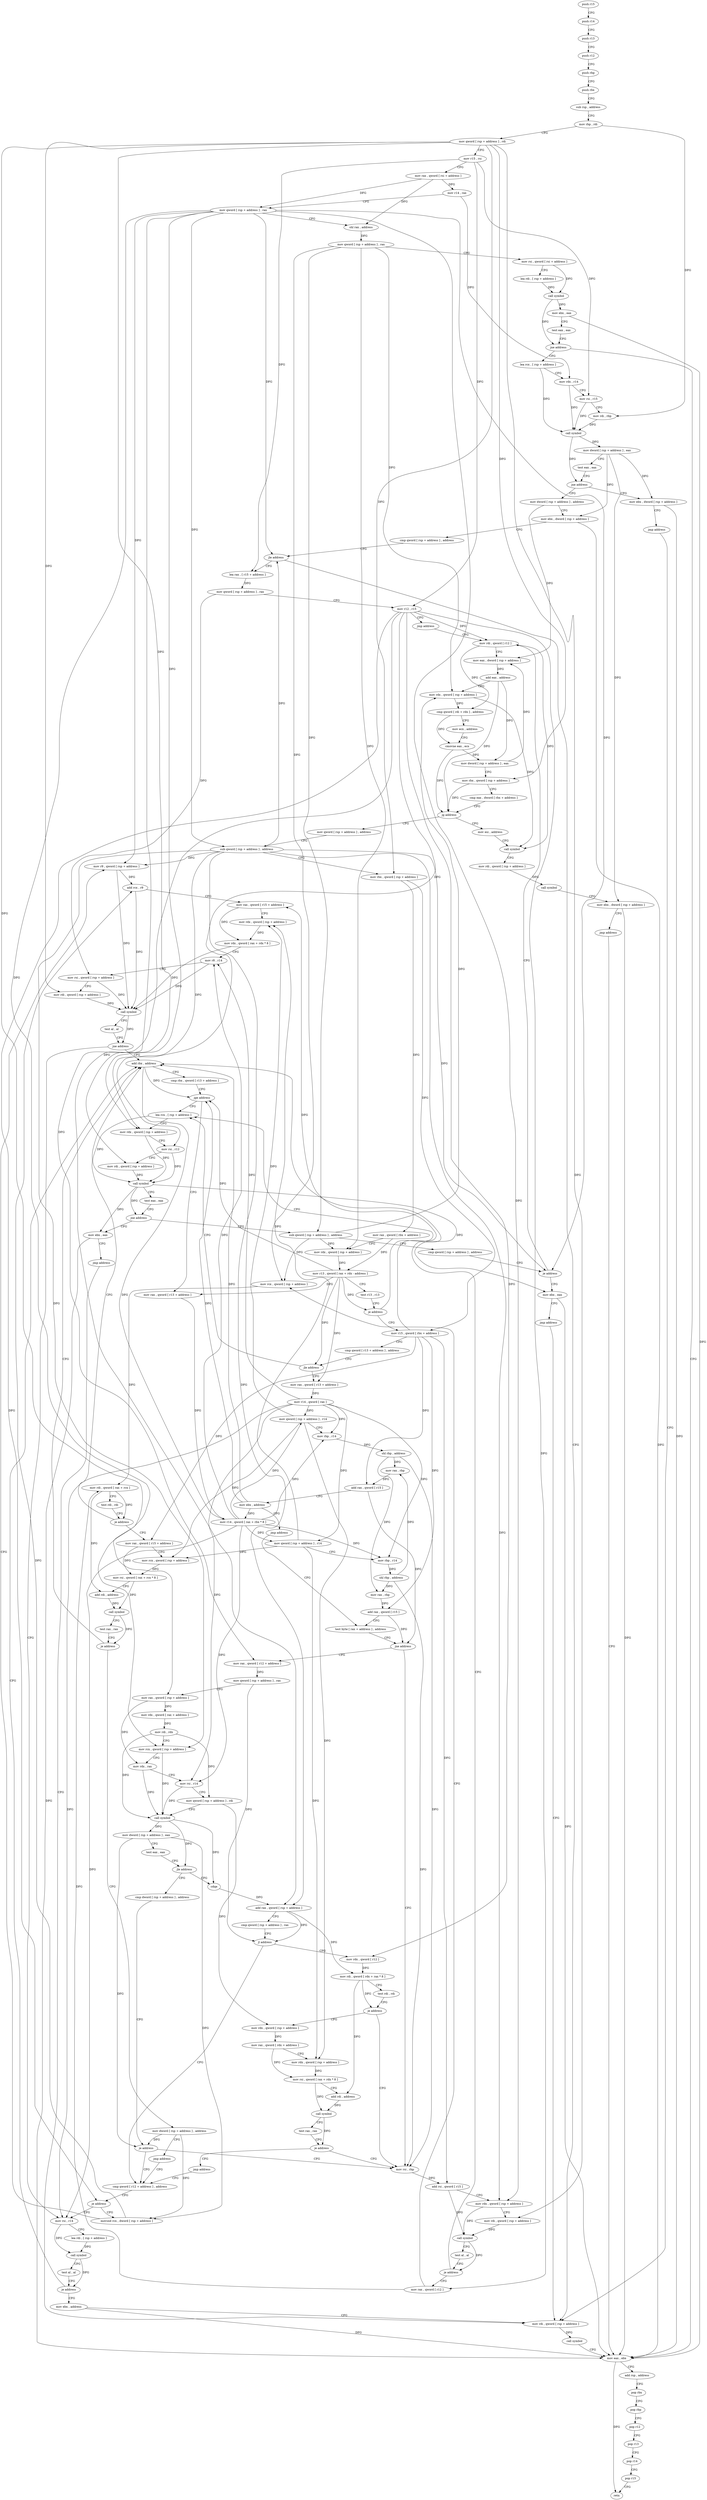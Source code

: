 digraph "func" {
"4352751" [label = "push r15" ]
"4352753" [label = "push r14" ]
"4352755" [label = "push r13" ]
"4352757" [label = "push r12" ]
"4352759" [label = "push rbp" ]
"4352760" [label = "push rbx" ]
"4352761" [label = "sub rsp , address" ]
"4352765" [label = "mov rbp , rdi" ]
"4352768" [label = "mov qword [ rsp + address ] , rdi" ]
"4352773" [label = "mov r15 , rsi" ]
"4352776" [label = "mov rax , qword [ rsi + address ]" ]
"4352780" [label = "mov r14 , rax" ]
"4352783" [label = "mov qword [ rsp + address ] , rax" ]
"4352788" [label = "shl rax , address" ]
"4352792" [label = "mov qword [ rsp + address ] , rax" ]
"4352797" [label = "mov rsi , qword [ rsi + address ]" ]
"4352801" [label = "lea rdi , [ rsp + address ]" ]
"4352806" [label = "call symbol" ]
"4352811" [label = "mov ebx , eax" ]
"4352813" [label = "test eax , eax" ]
"4352815" [label = "jne address" ]
"4353485" [label = "mov eax , ebx" ]
"4352821" [label = "lea rcx , [ rsp + address ]" ]
"4353487" [label = "add rsp , address" ]
"4353491" [label = "pop rbx" ]
"4353492" [label = "pop rbp" ]
"4353493" [label = "pop r12" ]
"4353495" [label = "pop r13" ]
"4353497" [label = "pop r14" ]
"4353499" [label = "pop r15" ]
"4353501" [label = "retn" ]
"4352826" [label = "mov rdx , r14" ]
"4352829" [label = "mov rsi , r15" ]
"4352832" [label = "mov rdi , rbp" ]
"4352835" [label = "call symbol" ]
"4352840" [label = "mov dword [ rsp + address ] , eax" ]
"4352844" [label = "test eax , eax" ]
"4352846" [label = "jne address" ]
"4353464" [label = "mov ebx , dword [ rsp + address ]" ]
"4352852" [label = "mov dword [ rsp + address ] , address" ]
"4353468" [label = "jmp address" ]
"4353475" [label = "mov rdi , qword [ rsp + address ]" ]
"4352860" [label = "mov ebx , dword [ rsp + address ]" ]
"4352864" [label = "cmp qword [ rsp + address ] , address" ]
"4352870" [label = "jle address" ]
"4352876" [label = "lea rax , [ r15 + address ]" ]
"4353480" [label = "call symbol" ]
"4352880" [label = "mov qword [ rsp + address ] , rax" ]
"4352885" [label = "mov r12 , r15" ]
"4352888" [label = "jmp address" ]
"4353307" [label = "mov rdi , qword [ r12 ]" ]
"4353311" [label = "mov eax , dword [ rsp + address ]" ]
"4353315" [label = "add eax , address" ]
"4353318" [label = "mov rdx , qword [ rsp + address ]" ]
"4353323" [label = "cmp qword [ rdi + rdx ] , address" ]
"4353328" [label = "mov ecx , address" ]
"4353333" [label = "cmovne eax , ecx" ]
"4353336" [label = "mov dword [ rsp + address ] , eax" ]
"4353340" [label = "mov rbx , qword [ rsp + address ]" ]
"4353345" [label = "cmp eax , dword [ rbx + address ]" ]
"4353351" [label = "jg address" ]
"4352893" [label = "mov esi , address" ]
"4353357" [label = "mov qword [ rsp + address ] , address" ]
"4352898" [label = "call symbol" ]
"4352903" [label = "mov rdi , qword [ rsp + address ]" ]
"4352908" [label = "call symbol" ]
"4352913" [label = "mov ebx , dword [ rsp + address ]" ]
"4352917" [label = "jmp address" ]
"4353366" [label = "sub qword [ rsp + address ] , address" ]
"4353372" [label = "mov rbx , qword [ rsp + address ]" ]
"4353377" [label = "mov rax , qword [ rbx + address ]" ]
"4353384" [label = "mov rdx , qword [ rsp + address ]" ]
"4353389" [label = "mov r13 , qword [ rax + rdx - address ]" ]
"4353394" [label = "test r13 , r13" ]
"4353397" [label = "je address" ]
"4353258" [label = "lea rcx , [ rsp + address ]" ]
"4353403" [label = "mov r15 , qword [ rbx + address ]" ]
"4353263" [label = "mov rdx , qword [ rsp + address ]" ]
"4353268" [label = "mov rsi , r12" ]
"4353271" [label = "mov rdi , qword [ rsp + address ]" ]
"4353276" [label = "call symbol" ]
"4353281" [label = "test eax , eax" ]
"4353283" [label = "jne address" ]
"4353456" [label = "mov ebx , eax" ]
"4353289" [label = "sub qword [ rsp + address ] , address" ]
"4353410" [label = "cmp qword [ r13 + address ] , address" ]
"4353415" [label = "jle address" ]
"4353421" [label = "mov rax , qword [ r13 + address ]" ]
"4353458" [label = "jmp address" ]
"4353295" [label = "cmp qword [ rsp + address ] , address" ]
"4353301" [label = "je address" ]
"4353460" [label = "mov ebx , eax" ]
"4353425" [label = "mov r14 , qword [ rax ]" ]
"4353428" [label = "mov qword [ rsp + address ] , r14" ]
"4353433" [label = "mov rbp , r14" ]
"4353436" [label = "shl rbp , address" ]
"4353440" [label = "mov rax , rbp" ]
"4353443" [label = "add rax , qword [ r15 ]" ]
"4353446" [label = "mov ebx , address" ]
"4353451" [label = "jmp address" ]
"4353165" [label = "test byte [ rax + address ] , address" ]
"4353462" [label = "jmp address" ]
"4353169" [label = "jne address" ]
"4352922" [label = "mov rax , qword [ r12 + address ]" ]
"4353175" [label = "mov rsi , rbp" ]
"4352927" [label = "mov qword [ rsp + address ] , rax" ]
"4352932" [label = "mov rax , qword [ rsp + address ]" ]
"4352937" [label = "mov rdx , qword [ rax + address ]" ]
"4352944" [label = "mov rdi , rdx" ]
"4352947" [label = "mov rcx , qword [ rsp + address ]" ]
"4352952" [label = "mov rdx , rax" ]
"4352955" [label = "mov rsi , r14" ]
"4352958" [label = "mov qword [ rsp + address ] , rdi" ]
"4352963" [label = "call symbol" ]
"4352968" [label = "mov dword [ rsp + address ] , eax" ]
"4352972" [label = "test eax , eax" ]
"4352974" [label = "jle address" ]
"4353045" [label = "cmp dword [ rsp + address ] , address" ]
"4352976" [label = "cdqe" ]
"4353178" [label = "add rsi , qword [ r15 ]" ]
"4353181" [label = "mov rdx , qword [ rsp + address ]" ]
"4353186" [label = "mov rdi , qword [ rsp + address ]" ]
"4353191" [label = "call symbol" ]
"4353196" [label = "test al , al" ]
"4353198" [label = "je address" ]
"4353129" [label = "add rbx , address" ]
"4353200" [label = "mov rax , qword [ r12 ]" ]
"4353050" [label = "je address" ]
"4353052" [label = "cmp qword [ r12 + address ] , address" ]
"4352978" [label = "add rax , qword [ rsp + address ]" ]
"4352983" [label = "cmp qword [ rsp + address ] , rax" ]
"4352988" [label = "jl address" ]
"4352990" [label = "mov rdx , qword [ r12 ]" ]
"4353133" [label = "cmp rbx , qword [ r13 + address ]" ]
"4353137" [label = "jge address" ]
"4353139" [label = "mov rax , qword [ r13 + address ]" ]
"4353204" [label = "mov rcx , qword [ rsp + address ]" ]
"4353209" [label = "mov rdi , qword [ rax + rcx ]" ]
"4353213" [label = "test rdi , rdi" ]
"4353216" [label = "je address" ]
"4353218" [label = "mov rax , qword [ r15 + address ]" ]
"4353058" [label = "je address" ]
"4353108" [label = "mov rsi , r14" ]
"4353060" [label = "movsxd rcx , dword [ rsp + address ]" ]
"4352994" [label = "mov rdi , qword [ rdx + rax * 8 ]" ]
"4352998" [label = "test rdi , rdi" ]
"4353001" [label = "je address" ]
"4353007" [label = "mov rdx , qword [ rsp + address ]" ]
"4353143" [label = "mov r14 , qword [ rax + rbx * 8 ]" ]
"4353147" [label = "mov qword [ rsp + address ] , r14" ]
"4353152" [label = "mov rbp , r14" ]
"4353155" [label = "shl rbp , address" ]
"4353159" [label = "mov rax , rbp" ]
"4353162" [label = "add rax , qword [ r15 ]" ]
"4353222" [label = "mov rcx , qword [ rsp + address ]" ]
"4353227" [label = "mov rsi , qword [ rax + rcx * 8 ]" ]
"4353231" [label = "add rdi , address" ]
"4353235" [label = "call symbol" ]
"4353240" [label = "test rax , rax" ]
"4353243" [label = "je address" ]
"4353245" [label = "mov dword [ rsp + address ] , address" ]
"4353111" [label = "lea rdi , [ rsp + address ]" ]
"4353116" [label = "call symbol" ]
"4353121" [label = "test al , al" ]
"4353123" [label = "je address" ]
"4353470" [label = "mov ebx , address" ]
"4353065" [label = "mov r9 , qword [ rsp + address ]" ]
"4353070" [label = "add rcx , r9" ]
"4353073" [label = "mov rax , qword [ r15 + address ]" ]
"4353077" [label = "mov rdx , qword [ rsp + address ]" ]
"4353082" [label = "mov rdx , qword [ rax + rdx * 8 ]" ]
"4353086" [label = "mov r8 , r14" ]
"4353089" [label = "mov rsi , qword [ rsp + address ]" ]
"4353094" [label = "mov rdi , qword [ rsp + address ]" ]
"4353099" [label = "call symbol" ]
"4353104" [label = "test al , al" ]
"4353106" [label = "jne address" ]
"4353012" [label = "mov rax , qword [ rdx + address ]" ]
"4353016" [label = "mov rdx , qword [ rsp + address ]" ]
"4353021" [label = "mov rsi , qword [ rax + rdx * 8 ]" ]
"4353025" [label = "add rdi , address" ]
"4353029" [label = "call symbol" ]
"4353034" [label = "test rax , rax" ]
"4353037" [label = "je address" ]
"4353043" [label = "jmp address" ]
"4353253" [label = "jmp address" ]
"4352751" -> "4352753" [ label = "CFG" ]
"4352753" -> "4352755" [ label = "CFG" ]
"4352755" -> "4352757" [ label = "CFG" ]
"4352757" -> "4352759" [ label = "CFG" ]
"4352759" -> "4352760" [ label = "CFG" ]
"4352760" -> "4352761" [ label = "CFG" ]
"4352761" -> "4352765" [ label = "CFG" ]
"4352765" -> "4352768" [ label = "CFG" ]
"4352765" -> "4352832" [ label = "DFG" ]
"4352768" -> "4352773" [ label = "CFG" ]
"4352768" -> "4353340" [ label = "DFG" ]
"4352768" -> "4353372" [ label = "DFG" ]
"4352768" -> "4353271" [ label = "DFG" ]
"4352768" -> "4352932" [ label = "DFG" ]
"4352768" -> "4353186" [ label = "DFG" ]
"4352768" -> "4353094" [ label = "DFG" ]
"4352773" -> "4352776" [ label = "CFG" ]
"4352773" -> "4352829" [ label = "DFG" ]
"4352773" -> "4352876" [ label = "DFG" ]
"4352773" -> "4352885" [ label = "DFG" ]
"4352776" -> "4352780" [ label = "DFG" ]
"4352776" -> "4352783" [ label = "DFG" ]
"4352776" -> "4352788" [ label = "DFG" ]
"4352780" -> "4352783" [ label = "CFG" ]
"4352780" -> "4352826" [ label = "DFG" ]
"4352783" -> "4352788" [ label = "CFG" ]
"4352783" -> "4352870" [ label = "DFG" ]
"4352783" -> "4353366" [ label = "DFG" ]
"4352783" -> "4353263" [ label = "DFG" ]
"4352783" -> "4353301" [ label = "DFG" ]
"4352783" -> "4352947" [ label = "DFG" ]
"4352783" -> "4353181" [ label = "DFG" ]
"4352783" -> "4352978" [ label = "DFG" ]
"4352783" -> "4353065" [ label = "DFG" ]
"4352788" -> "4352792" [ label = "DFG" ]
"4352792" -> "4352797" [ label = "CFG" ]
"4352792" -> "4353318" [ label = "DFG" ]
"4352792" -> "4353384" [ label = "DFG" ]
"4352792" -> "4353289" [ label = "DFG" ]
"4352792" -> "4353204" [ label = "DFG" ]
"4352797" -> "4352801" [ label = "CFG" ]
"4352797" -> "4352806" [ label = "DFG" ]
"4352801" -> "4352806" [ label = "DFG" ]
"4352806" -> "4352811" [ label = "DFG" ]
"4352806" -> "4352815" [ label = "DFG" ]
"4352811" -> "4352813" [ label = "CFG" ]
"4352811" -> "4353485" [ label = "DFG" ]
"4352813" -> "4352815" [ label = "CFG" ]
"4352815" -> "4353485" [ label = "CFG" ]
"4352815" -> "4352821" [ label = "CFG" ]
"4353485" -> "4353487" [ label = "CFG" ]
"4353485" -> "4353501" [ label = "DFG" ]
"4352821" -> "4352826" [ label = "CFG" ]
"4352821" -> "4352835" [ label = "DFG" ]
"4353487" -> "4353491" [ label = "CFG" ]
"4353491" -> "4353492" [ label = "CFG" ]
"4353492" -> "4353493" [ label = "CFG" ]
"4353493" -> "4353495" [ label = "CFG" ]
"4353495" -> "4353497" [ label = "CFG" ]
"4353497" -> "4353499" [ label = "CFG" ]
"4353499" -> "4353501" [ label = "CFG" ]
"4352826" -> "4352829" [ label = "CFG" ]
"4352826" -> "4352835" [ label = "DFG" ]
"4352829" -> "4352832" [ label = "CFG" ]
"4352829" -> "4352835" [ label = "DFG" ]
"4352832" -> "4352835" [ label = "DFG" ]
"4352835" -> "4352840" [ label = "DFG" ]
"4352835" -> "4352846" [ label = "DFG" ]
"4352840" -> "4352844" [ label = "CFG" ]
"4352840" -> "4353464" [ label = "DFG" ]
"4352840" -> "4352860" [ label = "DFG" ]
"4352840" -> "4352913" [ label = "DFG" ]
"4352844" -> "4352846" [ label = "CFG" ]
"4352846" -> "4353464" [ label = "CFG" ]
"4352846" -> "4352852" [ label = "CFG" ]
"4353464" -> "4353468" [ label = "CFG" ]
"4353464" -> "4353485" [ label = "DFG" ]
"4352852" -> "4352860" [ label = "CFG" ]
"4352852" -> "4353311" [ label = "DFG" ]
"4353468" -> "4353475" [ label = "CFG" ]
"4353475" -> "4353480" [ label = "DFG" ]
"4352860" -> "4352864" [ label = "CFG" ]
"4352860" -> "4353485" [ label = "DFG" ]
"4352864" -> "4352870" [ label = "CFG" ]
"4352870" -> "4353475" [ label = "CFG" ]
"4352870" -> "4352876" [ label = "CFG" ]
"4352876" -> "4352880" [ label = "DFG" ]
"4353480" -> "4353485" [ label = "CFG" ]
"4352880" -> "4352885" [ label = "CFG" ]
"4352880" -> "4353089" [ label = "DFG" ]
"4352885" -> "4352888" [ label = "CFG" ]
"4352885" -> "4353307" [ label = "DFG" ]
"4352885" -> "4353268" [ label = "DFG" ]
"4352885" -> "4352922" [ label = "DFG" ]
"4352885" -> "4353200" [ label = "DFG" ]
"4352885" -> "4353058" [ label = "DFG" ]
"4352885" -> "4352990" [ label = "DFG" ]
"4352888" -> "4353307" [ label = "CFG" ]
"4353307" -> "4353311" [ label = "CFG" ]
"4353307" -> "4353323" [ label = "DFG" ]
"4353307" -> "4352898" [ label = "DFG" ]
"4353311" -> "4353315" [ label = "DFG" ]
"4353315" -> "4353318" [ label = "CFG" ]
"4353315" -> "4353336" [ label = "DFG" ]
"4353315" -> "4353351" [ label = "DFG" ]
"4353318" -> "4353323" [ label = "DFG" ]
"4353318" -> "4352898" [ label = "DFG" ]
"4353323" -> "4353328" [ label = "CFG" ]
"4353323" -> "4353333" [ label = "DFG" ]
"4353328" -> "4353333" [ label = "CFG" ]
"4353333" -> "4353336" [ label = "DFG" ]
"4353333" -> "4353351" [ label = "DFG" ]
"4353336" -> "4353340" [ label = "CFG" ]
"4353336" -> "4353311" [ label = "DFG" ]
"4353340" -> "4353345" [ label = "CFG" ]
"4353340" -> "4353351" [ label = "DFG" ]
"4353345" -> "4353351" [ label = "CFG" ]
"4353351" -> "4352893" [ label = "CFG" ]
"4353351" -> "4353357" [ label = "CFG" ]
"4352893" -> "4352898" [ label = "CFG" ]
"4353357" -> "4353366" [ label = "CFG" ]
"4352898" -> "4352903" [ label = "CFG" ]
"4352903" -> "4352908" [ label = "DFG" ]
"4352908" -> "4352913" [ label = "CFG" ]
"4352913" -> "4352917" [ label = "CFG" ]
"4352913" -> "4353485" [ label = "DFG" ]
"4352917" -> "4353485" [ label = "CFG" ]
"4353366" -> "4353372" [ label = "CFG" ]
"4353366" -> "4352870" [ label = "DFG" ]
"4353366" -> "4353263" [ label = "DFG" ]
"4353366" -> "4353301" [ label = "DFG" ]
"4353366" -> "4352947" [ label = "DFG" ]
"4353366" -> "4353181" [ label = "DFG" ]
"4353366" -> "4352978" [ label = "DFG" ]
"4353366" -> "4353065" [ label = "DFG" ]
"4353372" -> "4353377" [ label = "DFG" ]
"4353372" -> "4353403" [ label = "DFG" ]
"4353377" -> "4353384" [ label = "CFG" ]
"4353377" -> "4353389" [ label = "DFG" ]
"4353384" -> "4353389" [ label = "DFG" ]
"4353389" -> "4353394" [ label = "CFG" ]
"4353389" -> "4353397" [ label = "DFG" ]
"4353389" -> "4353415" [ label = "DFG" ]
"4353389" -> "4353421" [ label = "DFG" ]
"4353389" -> "4353137" [ label = "DFG" ]
"4353389" -> "4353139" [ label = "DFG" ]
"4353394" -> "4353397" [ label = "CFG" ]
"4353397" -> "4353258" [ label = "CFG" ]
"4353397" -> "4353403" [ label = "CFG" ]
"4353258" -> "4353263" [ label = "CFG" ]
"4353258" -> "4353276" [ label = "DFG" ]
"4353403" -> "4353410" [ label = "CFG" ]
"4353403" -> "4353443" [ label = "DFG" ]
"4353403" -> "4353178" [ label = "DFG" ]
"4353403" -> "4353162" [ label = "DFG" ]
"4353403" -> "4353218" [ label = "DFG" ]
"4353403" -> "4353073" [ label = "DFG" ]
"4353263" -> "4353268" [ label = "CFG" ]
"4353263" -> "4353276" [ label = "DFG" ]
"4353268" -> "4353271" [ label = "CFG" ]
"4353268" -> "4353276" [ label = "DFG" ]
"4353271" -> "4353276" [ label = "DFG" ]
"4353276" -> "4353281" [ label = "CFG" ]
"4353276" -> "4353283" [ label = "DFG" ]
"4353276" -> "4353456" [ label = "DFG" ]
"4353276" -> "4353460" [ label = "DFG" ]
"4353281" -> "4353283" [ label = "CFG" ]
"4353283" -> "4353456" [ label = "CFG" ]
"4353283" -> "4353289" [ label = "CFG" ]
"4353456" -> "4353458" [ label = "CFG" ]
"4353456" -> "4353485" [ label = "DFG" ]
"4353289" -> "4353295" [ label = "CFG" ]
"4353289" -> "4353318" [ label = "DFG" ]
"4353289" -> "4353384" [ label = "DFG" ]
"4353289" -> "4353204" [ label = "DFG" ]
"4353410" -> "4353415" [ label = "CFG" ]
"4353415" -> "4353258" [ label = "CFG" ]
"4353415" -> "4353421" [ label = "CFG" ]
"4353421" -> "4353425" [ label = "DFG" ]
"4353458" -> "4353475" [ label = "CFG" ]
"4353295" -> "4353301" [ label = "CFG" ]
"4353301" -> "4353460" [ label = "CFG" ]
"4353301" -> "4353307" [ label = "CFG" ]
"4353460" -> "4353462" [ label = "CFG" ]
"4353460" -> "4353485" [ label = "DFG" ]
"4353425" -> "4353428" [ label = "DFG" ]
"4353425" -> "4353433" [ label = "DFG" ]
"4353425" -> "4352955" [ label = "DFG" ]
"4353425" -> "4353147" [ label = "DFG" ]
"4353425" -> "4353152" [ label = "DFG" ]
"4353425" -> "4353108" [ label = "DFG" ]
"4353425" -> "4353086" [ label = "DFG" ]
"4353428" -> "4353433" [ label = "CFG" ]
"4353428" -> "4353222" [ label = "DFG" ]
"4353428" -> "4353077" [ label = "DFG" ]
"4353428" -> "4353016" [ label = "DFG" ]
"4353433" -> "4353436" [ label = "DFG" ]
"4353436" -> "4353440" [ label = "DFG" ]
"4353436" -> "4353175" [ label = "DFG" ]
"4353436" -> "4353159" [ label = "DFG" ]
"4353440" -> "4353443" [ label = "DFG" ]
"4353443" -> "4353446" [ label = "CFG" ]
"4353443" -> "4353169" [ label = "DFG" ]
"4353446" -> "4353451" [ label = "CFG" ]
"4353446" -> "4353129" [ label = "DFG" ]
"4353446" -> "4353137" [ label = "DFG" ]
"4353446" -> "4353143" [ label = "DFG" ]
"4353451" -> "4353165" [ label = "CFG" ]
"4353165" -> "4353169" [ label = "CFG" ]
"4353462" -> "4353475" [ label = "CFG" ]
"4353169" -> "4352922" [ label = "CFG" ]
"4353169" -> "4353175" [ label = "CFG" ]
"4352922" -> "4352927" [ label = "DFG" ]
"4353175" -> "4353178" [ label = "DFG" ]
"4352927" -> "4352932" [ label = "CFG" ]
"4352927" -> "4352988" [ label = "DFG" ]
"4352932" -> "4352937" [ label = "DFG" ]
"4352932" -> "4352952" [ label = "DFG" ]
"4352937" -> "4352944" [ label = "DFG" ]
"4352944" -> "4352947" [ label = "CFG" ]
"4352944" -> "4352958" [ label = "DFG" ]
"4352944" -> "4352963" [ label = "DFG" ]
"4352947" -> "4352952" [ label = "CFG" ]
"4352947" -> "4352963" [ label = "DFG" ]
"4352952" -> "4352955" [ label = "CFG" ]
"4352952" -> "4352963" [ label = "DFG" ]
"4352955" -> "4352958" [ label = "CFG" ]
"4352955" -> "4352963" [ label = "DFG" ]
"4352958" -> "4352963" [ label = "CFG" ]
"4352958" -> "4353007" [ label = "DFG" ]
"4352963" -> "4352968" [ label = "DFG" ]
"4352963" -> "4352974" [ label = "DFG" ]
"4352963" -> "4352976" [ label = "DFG" ]
"4352968" -> "4352972" [ label = "CFG" ]
"4352968" -> "4353050" [ label = "DFG" ]
"4352968" -> "4353060" [ label = "DFG" ]
"4352972" -> "4352974" [ label = "CFG" ]
"4352974" -> "4353045" [ label = "CFG" ]
"4352974" -> "4352976" [ label = "CFG" ]
"4353045" -> "4353050" [ label = "CFG" ]
"4352976" -> "4352978" [ label = "DFG" ]
"4353178" -> "4353181" [ label = "CFG" ]
"4353178" -> "4353191" [ label = "DFG" ]
"4353181" -> "4353186" [ label = "CFG" ]
"4353181" -> "4353191" [ label = "DFG" ]
"4353186" -> "4353191" [ label = "DFG" ]
"4353191" -> "4353196" [ label = "CFG" ]
"4353191" -> "4353198" [ label = "DFG" ]
"4353196" -> "4353198" [ label = "CFG" ]
"4353198" -> "4353129" [ label = "CFG" ]
"4353198" -> "4353200" [ label = "CFG" ]
"4353129" -> "4353133" [ label = "CFG" ]
"4353129" -> "4353137" [ label = "DFG" ]
"4353129" -> "4353143" [ label = "DFG" ]
"4353200" -> "4353204" [ label = "CFG" ]
"4353200" -> "4353209" [ label = "DFG" ]
"4353050" -> "4353175" [ label = "CFG" ]
"4353050" -> "4353052" [ label = "CFG" ]
"4353052" -> "4353058" [ label = "CFG" ]
"4352978" -> "4352983" [ label = "CFG" ]
"4352978" -> "4352988" [ label = "DFG" ]
"4352978" -> "4352994" [ label = "DFG" ]
"4352983" -> "4352988" [ label = "CFG" ]
"4352988" -> "4353052" [ label = "CFG" ]
"4352988" -> "4352990" [ label = "CFG" ]
"4352990" -> "4352994" [ label = "DFG" ]
"4353133" -> "4353137" [ label = "CFG" ]
"4353137" -> "4353258" [ label = "CFG" ]
"4353137" -> "4353139" [ label = "CFG" ]
"4353139" -> "4353143" [ label = "DFG" ]
"4353204" -> "4353209" [ label = "DFG" ]
"4353209" -> "4353213" [ label = "CFG" ]
"4353209" -> "4353216" [ label = "DFG" ]
"4353209" -> "4353231" [ label = "DFG" ]
"4353213" -> "4353216" [ label = "CFG" ]
"4353216" -> "4353129" [ label = "CFG" ]
"4353216" -> "4353218" [ label = "CFG" ]
"4353218" -> "4353222" [ label = "CFG" ]
"4353218" -> "4353227" [ label = "DFG" ]
"4353058" -> "4353108" [ label = "CFG" ]
"4353058" -> "4353060" [ label = "CFG" ]
"4353108" -> "4353111" [ label = "CFG" ]
"4353108" -> "4353116" [ label = "DFG" ]
"4353060" -> "4353065" [ label = "CFG" ]
"4353060" -> "4353070" [ label = "DFG" ]
"4352994" -> "4352998" [ label = "CFG" ]
"4352994" -> "4353001" [ label = "DFG" ]
"4352994" -> "4353025" [ label = "DFG" ]
"4352998" -> "4353001" [ label = "CFG" ]
"4353001" -> "4353175" [ label = "CFG" ]
"4353001" -> "4353007" [ label = "CFG" ]
"4353007" -> "4353012" [ label = "DFG" ]
"4353143" -> "4353147" [ label = "DFG" ]
"4353143" -> "4353428" [ label = "DFG" ]
"4353143" -> "4353433" [ label = "DFG" ]
"4353143" -> "4352955" [ label = "DFG" ]
"4353143" -> "4353152" [ label = "DFG" ]
"4353143" -> "4353108" [ label = "DFG" ]
"4353143" -> "4353086" [ label = "DFG" ]
"4353147" -> "4353152" [ label = "CFG" ]
"4353147" -> "4353222" [ label = "DFG" ]
"4353147" -> "4353077" [ label = "DFG" ]
"4353147" -> "4353016" [ label = "DFG" ]
"4353152" -> "4353155" [ label = "DFG" ]
"4353155" -> "4353159" [ label = "DFG" ]
"4353155" -> "4353440" [ label = "DFG" ]
"4353155" -> "4353175" [ label = "DFG" ]
"4353159" -> "4353162" [ label = "DFG" ]
"4353162" -> "4353165" [ label = "CFG" ]
"4353162" -> "4353169" [ label = "DFG" ]
"4353222" -> "4353227" [ label = "DFG" ]
"4353227" -> "4353231" [ label = "CFG" ]
"4353227" -> "4353235" [ label = "DFG" ]
"4353231" -> "4353235" [ label = "DFG" ]
"4353235" -> "4353240" [ label = "CFG" ]
"4353235" -> "4353243" [ label = "DFG" ]
"4353240" -> "4353243" [ label = "CFG" ]
"4353243" -> "4353129" [ label = "CFG" ]
"4353243" -> "4353245" [ label = "CFG" ]
"4353245" -> "4353253" [ label = "CFG" ]
"4353245" -> "4353050" [ label = "DFG" ]
"4353245" -> "4353060" [ label = "DFG" ]
"4353111" -> "4353116" [ label = "DFG" ]
"4353116" -> "4353121" [ label = "CFG" ]
"4353116" -> "4353123" [ label = "DFG" ]
"4353121" -> "4353123" [ label = "CFG" ]
"4353123" -> "4353470" [ label = "CFG" ]
"4353123" -> "4353129" [ label = "CFG" ]
"4353470" -> "4353475" [ label = "CFG" ]
"4353470" -> "4353485" [ label = "DFG" ]
"4353065" -> "4353070" [ label = "DFG" ]
"4353065" -> "4353099" [ label = "DFG" ]
"4353070" -> "4353073" [ label = "CFG" ]
"4353070" -> "4353099" [ label = "DFG" ]
"4353073" -> "4353077" [ label = "CFG" ]
"4353073" -> "4353082" [ label = "DFG" ]
"4353077" -> "4353082" [ label = "DFG" ]
"4353082" -> "4353086" [ label = "CFG" ]
"4353082" -> "4353099" [ label = "DFG" ]
"4353086" -> "4353089" [ label = "CFG" ]
"4353086" -> "4353099" [ label = "DFG" ]
"4353089" -> "4353094" [ label = "CFG" ]
"4353089" -> "4353099" [ label = "DFG" ]
"4353094" -> "4353099" [ label = "DFG" ]
"4353099" -> "4353104" [ label = "CFG" ]
"4353099" -> "4353106" [ label = "DFG" ]
"4353104" -> "4353106" [ label = "CFG" ]
"4353106" -> "4353129" [ label = "CFG" ]
"4353106" -> "4353108" [ label = "CFG" ]
"4353012" -> "4353016" [ label = "CFG" ]
"4353012" -> "4353021" [ label = "DFG" ]
"4353016" -> "4353021" [ label = "DFG" ]
"4353021" -> "4353025" [ label = "CFG" ]
"4353021" -> "4353029" [ label = "DFG" ]
"4353025" -> "4353029" [ label = "DFG" ]
"4353029" -> "4353034" [ label = "CFG" ]
"4353029" -> "4353037" [ label = "DFG" ]
"4353034" -> "4353037" [ label = "CFG" ]
"4353037" -> "4353175" [ label = "CFG" ]
"4353037" -> "4353043" [ label = "CFG" ]
"4353043" -> "4353052" [ label = "CFG" ]
"4353253" -> "4353052" [ label = "CFG" ]
}
